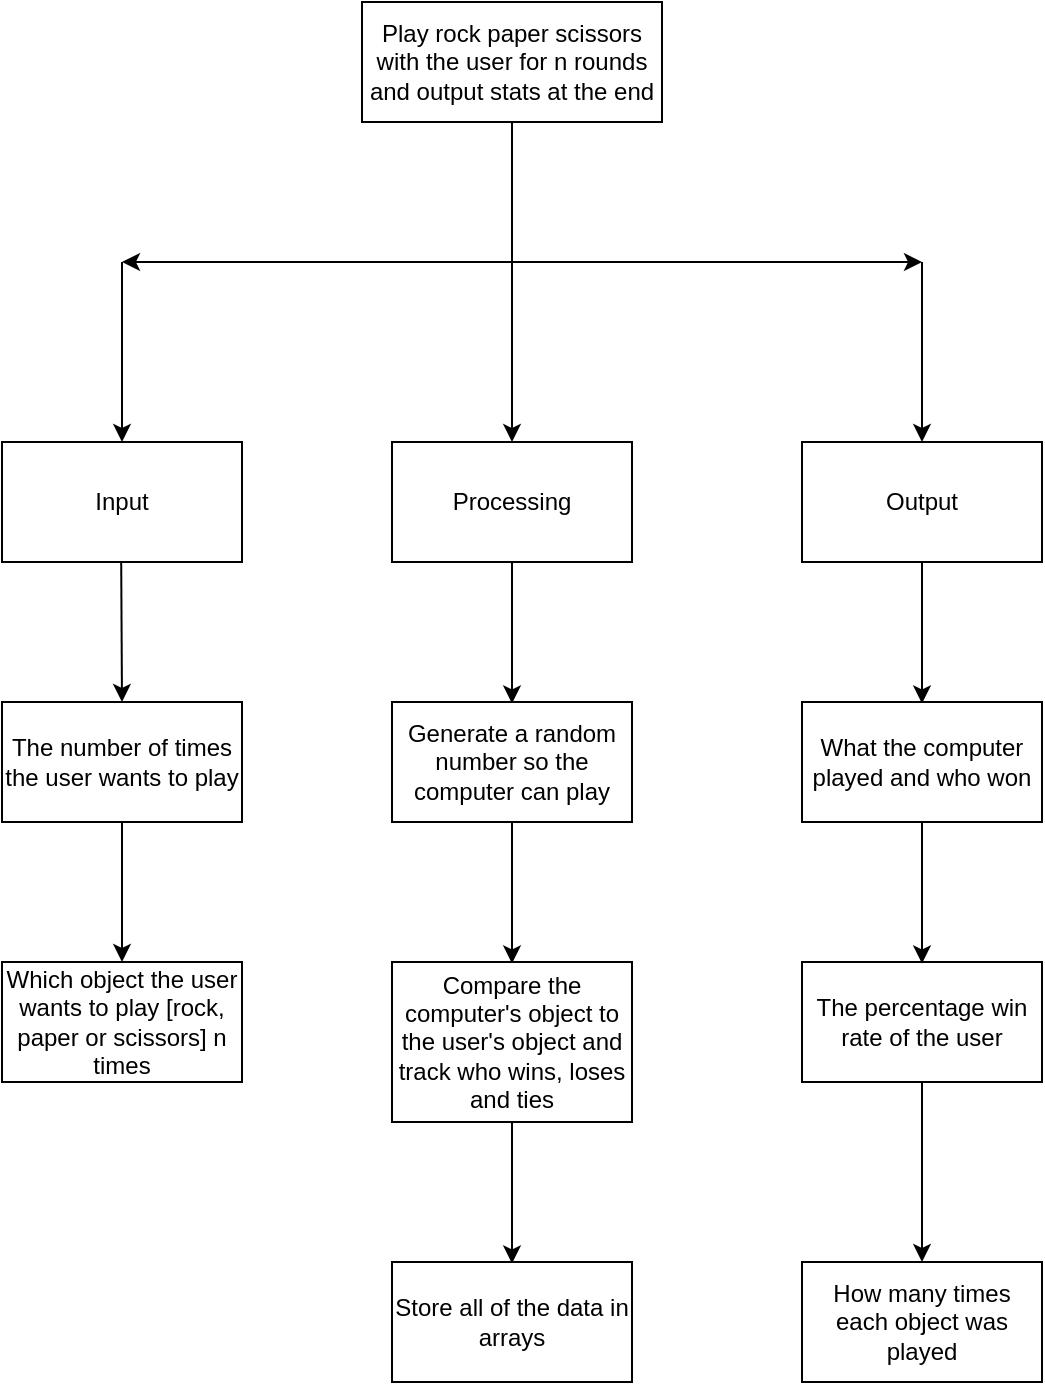 <mxfile version="21.6.8" type="google">
  <diagram name="Page-1" id="H-8gu7g2-9NSe4W0U4_8">
    <mxGraphModel grid="1" page="1" gridSize="10" guides="1" tooltips="1" connect="1" arrows="1" fold="1" pageScale="1" pageWidth="800" pageHeight="800" math="0" shadow="0">
      <root>
        <mxCell id="0" />
        <mxCell id="1" parent="0" />
        <mxCell id="PWRaum2HCHTdvRiq13jF-1" value="Play rock paper scissors with the user for n rounds and output stats at the end" style="rounded=0;whiteSpace=wrap;html=1;" vertex="1" parent="1">
          <mxGeometry x="320" width="150" height="60" as="geometry" />
        </mxCell>
        <mxCell id="PWRaum2HCHTdvRiq13jF-2" value="" style="endArrow=classic;html=1;rounded=0;" edge="1" parent="1" source="PWRaum2HCHTdvRiq13jF-1">
          <mxGeometry width="50" height="50" relative="1" as="geometry">
            <mxPoint x="385" y="110" as="sourcePoint" />
            <mxPoint x="395" y="220" as="targetPoint" />
          </mxGeometry>
        </mxCell>
        <mxCell id="PWRaum2HCHTdvRiq13jF-3" value="" style="endArrow=classic;html=1;rounded=0;" edge="1" parent="1">
          <mxGeometry width="50" height="50" relative="1" as="geometry">
            <mxPoint x="390" y="130" as="sourcePoint" />
            <mxPoint x="600" y="130" as="targetPoint" />
          </mxGeometry>
        </mxCell>
        <mxCell id="PWRaum2HCHTdvRiq13jF-4" value="" style="endArrow=classic;html=1;rounded=0;" edge="1" parent="1">
          <mxGeometry width="50" height="50" relative="1" as="geometry">
            <mxPoint x="400" y="130" as="sourcePoint" />
            <mxPoint x="200" y="130" as="targetPoint" />
          </mxGeometry>
        </mxCell>
        <mxCell id="PWRaum2HCHTdvRiq13jF-6" value="Processing" style="rounded=0;whiteSpace=wrap;html=1;" vertex="1" parent="1">
          <mxGeometry x="335" y="220" width="120" height="60" as="geometry" />
        </mxCell>
        <mxCell id="PWRaum2HCHTdvRiq13jF-7" value="" style="endArrow=classic;html=1;rounded=0;" edge="1" parent="1">
          <mxGeometry width="50" height="50" relative="1" as="geometry">
            <mxPoint x="200" y="130" as="sourcePoint" />
            <mxPoint x="200" y="220" as="targetPoint" />
          </mxGeometry>
        </mxCell>
        <mxCell id="PWRaum2HCHTdvRiq13jF-8" value="" style="endArrow=classic;html=1;rounded=0;" edge="1" parent="1">
          <mxGeometry width="50" height="50" relative="1" as="geometry">
            <mxPoint x="600" y="130" as="sourcePoint" />
            <mxPoint x="600" y="220" as="targetPoint" />
          </mxGeometry>
        </mxCell>
        <mxCell id="PWRaum2HCHTdvRiq13jF-9" value="Input" style="rounded=0;whiteSpace=wrap;html=1;" vertex="1" parent="1">
          <mxGeometry x="140" y="220" width="120" height="60" as="geometry" />
        </mxCell>
        <mxCell id="PWRaum2HCHTdvRiq13jF-10" value="Output" style="rounded=0;whiteSpace=wrap;html=1;" vertex="1" parent="1">
          <mxGeometry x="540" y="220" width="120" height="60" as="geometry" />
        </mxCell>
        <mxCell id="PWRaum2HCHTdvRiq13jF-11" value="" style="endArrow=classic;html=1;rounded=0;entryX=0.5;entryY=0;entryDx=0;entryDy=0;" edge="1" parent="1" target="PWRaum2HCHTdvRiq13jF-24">
          <mxGeometry width="50" height="50" relative="1" as="geometry">
            <mxPoint x="199.6" y="280" as="sourcePoint" />
            <mxPoint x="199.6" y="370" as="targetPoint" />
          </mxGeometry>
        </mxCell>
        <mxCell id="PWRaum2HCHTdvRiq13jF-12" value="Which object the user wants to play [rock, paper or scissors] n times" style="rounded=0;whiteSpace=wrap;html=1;" vertex="1" parent="1">
          <mxGeometry x="140" y="480" width="120" height="60" as="geometry" />
        </mxCell>
        <mxCell id="PWRaum2HCHTdvRiq13jF-14" value="" style="endArrow=classic;html=1;rounded=0;" edge="1" parent="1" source="PWRaum2HCHTdvRiq13jF-6">
          <mxGeometry width="50" height="50" relative="1" as="geometry">
            <mxPoint x="395" y="330" as="sourcePoint" />
            <mxPoint x="395" y="350.711" as="targetPoint" />
          </mxGeometry>
        </mxCell>
        <mxCell id="PWRaum2HCHTdvRiq13jF-15" value="Generate a random number so the computer can play" style="rounded=0;whiteSpace=wrap;html=1;" vertex="1" parent="1">
          <mxGeometry x="335" y="350" width="120" height="60" as="geometry" />
        </mxCell>
        <mxCell id="PWRaum2HCHTdvRiq13jF-16" value="" style="endArrow=classic;html=1;rounded=0;" edge="1" parent="1" source="PWRaum2HCHTdvRiq13jF-15">
          <mxGeometry width="50" height="50" relative="1" as="geometry">
            <mxPoint x="395" y="460" as="sourcePoint" />
            <mxPoint x="395" y="480.711" as="targetPoint" />
          </mxGeometry>
        </mxCell>
        <mxCell id="PWRaum2HCHTdvRiq13jF-17" value="Compare the computer&#39;s object to the user&#39;s object and track who wins, loses and ties" style="rounded=0;whiteSpace=wrap;html=1;" vertex="1" parent="1">
          <mxGeometry x="335" y="480" width="120" height="80" as="geometry" />
        </mxCell>
        <mxCell id="PWRaum2HCHTdvRiq13jF-18" value="" style="endArrow=classic;html=1;rounded=0;" edge="1" parent="1" source="PWRaum2HCHTdvRiq13jF-10">
          <mxGeometry width="50" height="50" relative="1" as="geometry">
            <mxPoint x="600" y="330" as="sourcePoint" />
            <mxPoint x="600" y="350.711" as="targetPoint" />
          </mxGeometry>
        </mxCell>
        <mxCell id="PWRaum2HCHTdvRiq13jF-19" value="The percentage win rate of the user" style="rounded=0;whiteSpace=wrap;html=1;" vertex="1" parent="1">
          <mxGeometry x="540" y="480" width="120" height="60" as="geometry" />
        </mxCell>
        <mxCell id="PWRaum2HCHTdvRiq13jF-20" value="" style="endArrow=classic;html=1;rounded=0;entryX=0.5;entryY=0;entryDx=0;entryDy=0;" edge="1" parent="1" source="PWRaum2HCHTdvRiq13jF-19" target="PWRaum2HCHTdvRiq13jF-21">
          <mxGeometry width="50" height="50" relative="1" as="geometry">
            <mxPoint x="600" y="590" as="sourcePoint" />
            <mxPoint x="600" y="610.711" as="targetPoint" />
          </mxGeometry>
        </mxCell>
        <mxCell id="PWRaum2HCHTdvRiq13jF-21" value="How many times each object was played" style="rounded=0;whiteSpace=wrap;html=1;" vertex="1" parent="1">
          <mxGeometry x="540" y="630" width="120" height="60" as="geometry" />
        </mxCell>
        <mxCell id="PWRaum2HCHTdvRiq13jF-24" value="The number of times the user wants to play" style="rounded=0;whiteSpace=wrap;html=1;" vertex="1" parent="1">
          <mxGeometry x="140" y="350" width="120" height="60" as="geometry" />
        </mxCell>
        <mxCell id="PWRaum2HCHTdvRiq13jF-25" value="" style="endArrow=classic;html=1;rounded=0;entryX=0.5;entryY=0;entryDx=0;entryDy=0;" edge="1" parent="1" source="PWRaum2HCHTdvRiq13jF-24" target="PWRaum2HCHTdvRiq13jF-12">
          <mxGeometry width="50" height="50" relative="1" as="geometry">
            <mxPoint x="200" y="440" as="sourcePoint" />
            <mxPoint x="200" y="460.711" as="targetPoint" />
          </mxGeometry>
        </mxCell>
        <mxCell id="PWRaum2HCHTdvRiq13jF-26" value="" style="endArrow=classic;html=1;rounded=0;" edge="1" parent="1" source="PWRaum2HCHTdvRiq13jF-17">
          <mxGeometry width="50" height="50" relative="1" as="geometry">
            <mxPoint x="395" y="610" as="sourcePoint" />
            <mxPoint x="395" y="630.711" as="targetPoint" />
          </mxGeometry>
        </mxCell>
        <mxCell id="PWRaum2HCHTdvRiq13jF-27" value="Store all of the data in arrays" style="rounded=0;whiteSpace=wrap;html=1;" vertex="1" parent="1">
          <mxGeometry x="335" y="630" width="120" height="60" as="geometry" />
        </mxCell>
        <mxCell id="PWRaum2HCHTdvRiq13jF-28" value="What the computer played and who won" style="rounded=0;whiteSpace=wrap;html=1;" vertex="1" parent="1">
          <mxGeometry x="540" y="350" width="120" height="60" as="geometry" />
        </mxCell>
        <mxCell id="PWRaum2HCHTdvRiq13jF-29" value="" style="endArrow=classic;html=1;rounded=0;" edge="1" parent="1" source="PWRaum2HCHTdvRiq13jF-28">
          <mxGeometry width="50" height="50" relative="1" as="geometry">
            <mxPoint x="600" y="460" as="sourcePoint" />
            <mxPoint x="600" y="480.711" as="targetPoint" />
          </mxGeometry>
        </mxCell>
      </root>
    </mxGraphModel>
  </diagram>
</mxfile>
